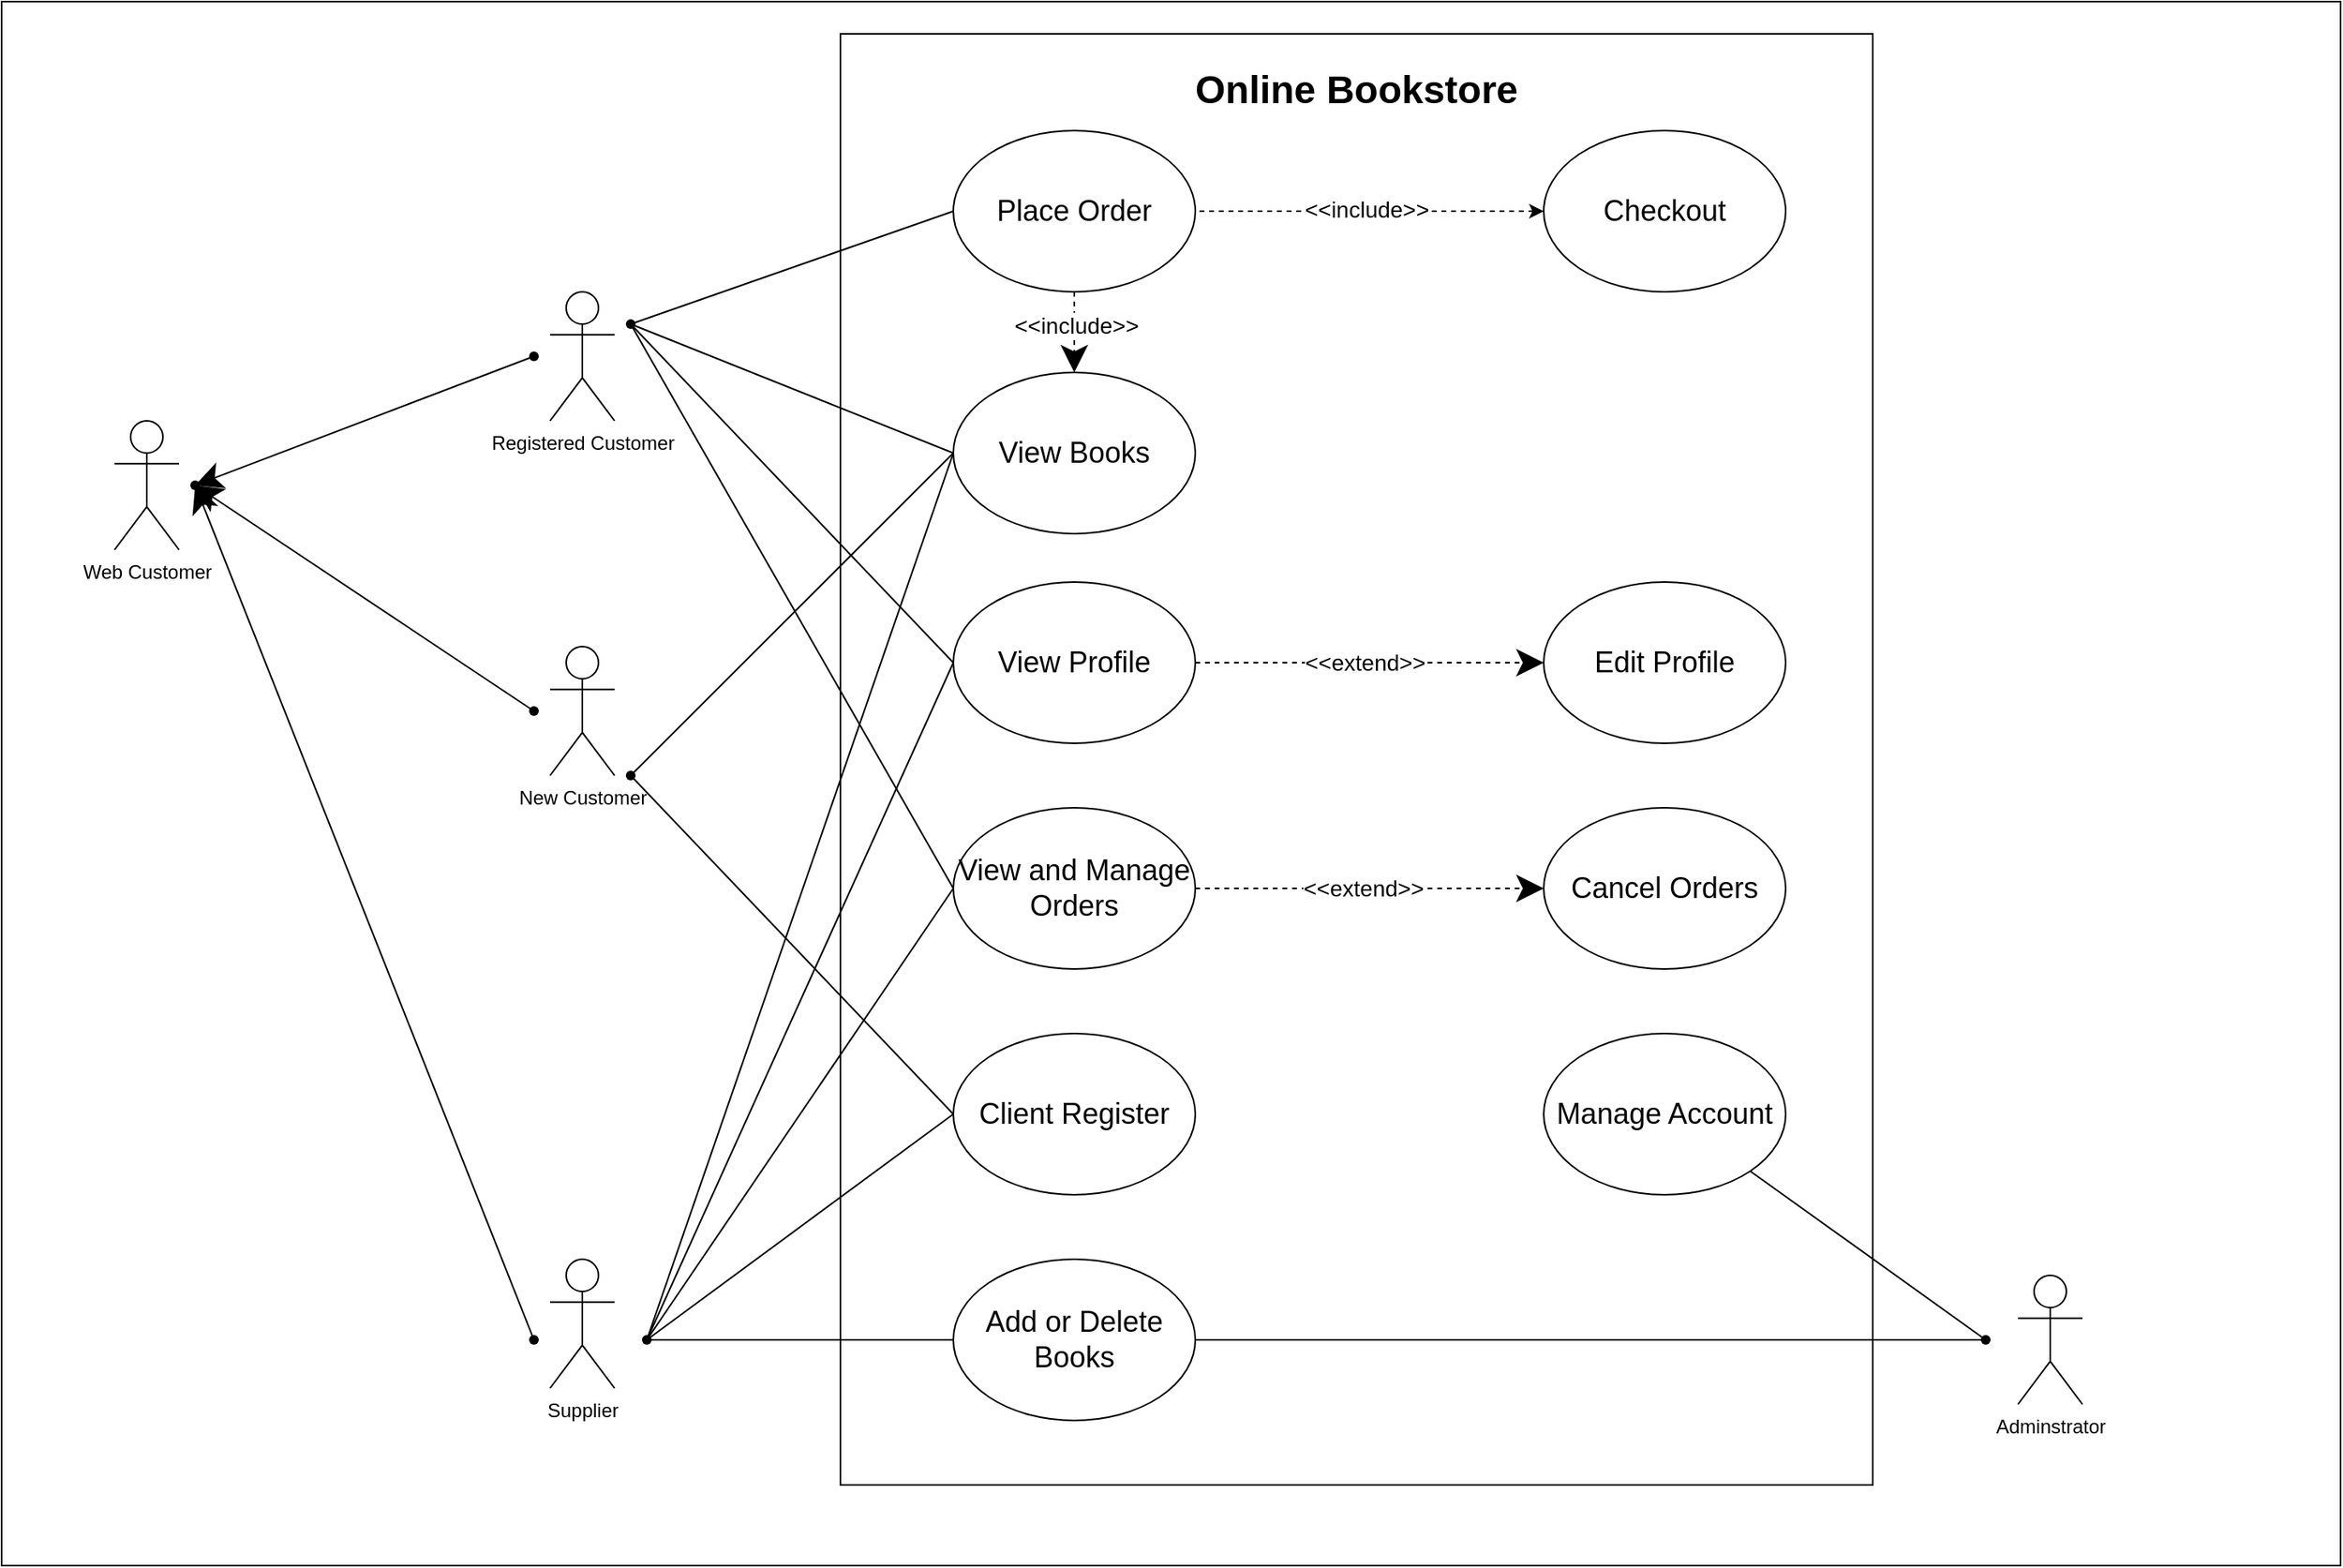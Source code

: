 <mxfile version="21.1.2" type="device">
  <diagram name="Page-1" id="-LCvfUL4MVXx_dLp6-Yo">
    <mxGraphModel dx="2675" dy="971" grid="1" gridSize="10" guides="1" tooltips="1" connect="1" arrows="1" fold="1" page="1" pageScale="1" pageWidth="827" pageHeight="1169" math="0" shadow="0">
      <root>
        <mxCell id="0" />
        <mxCell id="1" parent="0" />
        <mxCell id="VcZvNh-jzZltf9tNPNXj-74" value="" style="rounded=0;whiteSpace=wrap;html=1;movable=0;resizable=0;rotatable=0;deletable=0;editable=0;locked=1;connectable=0;" parent="1" vertex="1">
          <mxGeometry x="-220" y="20" width="1450" height="970" as="geometry" />
        </mxCell>
        <mxCell id="VcZvNh-jzZltf9tNPNXj-75" value="" style="rounded=0;whiteSpace=wrap;html=1;movable=0;resizable=0;rotatable=0;deletable=0;editable=0;locked=1;connectable=0;" parent="1" vertex="1">
          <mxGeometry x="300" y="40" width="640" height="900" as="geometry" />
        </mxCell>
        <mxCell id="VcZvNh-jzZltf9tNPNXj-1" value="Registered Customer" style="shape=umlActor;verticalLabelPosition=bottom;verticalAlign=top;html=1;outlineConnect=0;aspect=fixed;" parent="1" vertex="1">
          <mxGeometry x="120" y="200.0" width="40" height="80" as="geometry" />
        </mxCell>
        <mxCell id="VcZvNh-jzZltf9tNPNXj-2" value="Adminstrator" style="shape=umlActor;verticalLabelPosition=bottom;verticalAlign=top;html=1;outlineConnect=0;aspect=fixed;" parent="1" vertex="1">
          <mxGeometry x="1030" y="810" width="40" height="80" as="geometry" />
        </mxCell>
        <mxCell id="VcZvNh-jzZltf9tNPNXj-3" value="View Profile" style="ellipse;whiteSpace=wrap;html=1;aspect=fixed;fontSize=18;" parent="1" vertex="1">
          <mxGeometry x="370" y="380" width="150" height="100.01" as="geometry" />
        </mxCell>
        <mxCell id="VcZvNh-jzZltf9tNPNXj-43" value="" style="edgeStyle=orthogonalEdgeStyle;rounded=0;orthogonalLoop=1;jettySize=auto;html=1;dashed=1;endArrow=classic;endFill=1;fontSize=20;exitX=1;exitY=0.5;exitDx=0;exitDy=0;endSize=14;" parent="1" source="VcZvNh-jzZltf9tNPNXj-4" target="VcZvNh-jzZltf9tNPNXj-28" edge="1">
          <mxGeometry relative="1" as="geometry">
            <mxPoint x="710.0" y="550" as="sourcePoint" />
          </mxGeometry>
        </mxCell>
        <mxCell id="VcZvNh-jzZltf9tNPNXj-73" value="&lt;font style=&quot;font-size: 14px;&quot;&gt;&amp;lt;&amp;lt;extend&amp;gt;&amp;gt;&lt;/font&gt;" style="edgeLabel;html=1;align=center;verticalAlign=middle;resizable=0;points=[];" parent="VcZvNh-jzZltf9tNPNXj-43" vertex="1" connectable="0">
          <mxGeometry x="-0.036" relative="1" as="geometry">
            <mxPoint as="offset" />
          </mxGeometry>
        </mxCell>
        <mxCell id="VcZvNh-jzZltf9tNPNXj-4" value="View and Manage Orders" style="ellipse;whiteSpace=wrap;html=1;aspect=fixed;fontSize=18;" parent="1" vertex="1">
          <mxGeometry x="370" y="520" width="150" height="100.01" as="geometry" />
        </mxCell>
        <mxCell id="VcZvNh-jzZltf9tNPNXj-5" value="View Books" style="ellipse;whiteSpace=wrap;html=1;aspect=fixed;fontSize=18;" parent="1" vertex="1">
          <mxGeometry x="370" y="250.0" width="150" height="100.01" as="geometry" />
        </mxCell>
        <mxCell id="VcZvNh-jzZltf9tNPNXj-8" value="Place Order" style="ellipse;whiteSpace=wrap;html=1;aspect=fixed;fontSize=18;" parent="1" vertex="1">
          <mxGeometry x="370" y="100" width="150" height="100.01" as="geometry" />
        </mxCell>
        <mxCell id="VcZvNh-jzZltf9tNPNXj-11" value="Client Register" style="ellipse;whiteSpace=wrap;html=1;aspect=fixed;fontSize=18;" parent="1" vertex="1">
          <mxGeometry x="370" y="660" width="150" height="100.01" as="geometry" />
        </mxCell>
        <mxCell id="VcZvNh-jzZltf9tNPNXj-12" value="Edit Profile" style="ellipse;whiteSpace=wrap;html=1;aspect=fixed;fontSize=18;" parent="1" vertex="1">
          <mxGeometry x="736" y="380" width="150" height="100.01" as="geometry" />
        </mxCell>
        <mxCell id="VcZvNh-jzZltf9tNPNXj-28" value="Cancel Orders" style="ellipse;whiteSpace=wrap;html=1;aspect=fixed;fontSize=18;" parent="1" vertex="1">
          <mxGeometry x="736" y="520" width="150" height="100.01" as="geometry" />
        </mxCell>
        <mxCell id="VcZvNh-jzZltf9tNPNXj-30" value="New Customer&lt;br&gt;" style="shape=umlActor;verticalLabelPosition=bottom;verticalAlign=top;html=1;outlineConnect=0;aspect=fixed;" parent="1" vertex="1">
          <mxGeometry x="120" y="420.0" width="40" height="80" as="geometry" />
        </mxCell>
        <mxCell id="VcZvNh-jzZltf9tNPNXj-31" value="Web Customer&lt;br&gt;" style="shape=umlActor;verticalLabelPosition=bottom;verticalAlign=top;html=1;outlineConnect=0;aspect=fixed;" parent="1" vertex="1">
          <mxGeometry x="-150" y="280" width="40" height="80" as="geometry" />
        </mxCell>
        <mxCell id="VcZvNh-jzZltf9tNPNXj-32" value="" style="endArrow=classic;html=1;rounded=0;exitX=0.431;exitY=0.594;exitDx=0;exitDy=0;exitPerimeter=0;entryX=0.588;entryY=0.638;entryDx=0;entryDy=0;entryPerimeter=0;endSize=14;" parent="1" source="VcZvNh-jzZltf9tNPNXj-68" target="VcZvNh-jzZltf9tNPNXj-69" edge="1">
          <mxGeometry width="50" height="50" relative="1" as="geometry">
            <mxPoint x="240" y="343.35" as="sourcePoint" />
            <mxPoint x="290" y="293.35" as="targetPoint" />
          </mxGeometry>
        </mxCell>
        <mxCell id="VcZvNh-jzZltf9tNPNXj-33" value="" style="endArrow=classic;html=1;rounded=0;endSize=14;" parent="1" source="VcZvNh-jzZltf9tNPNXj-67" target="VcZvNh-jzZltf9tNPNXj-69" edge="1">
          <mxGeometry width="50" height="50" relative="1" as="geometry">
            <mxPoint x="240" y="343.35" as="sourcePoint" />
            <mxPoint x="290" y="293.35" as="targetPoint" />
          </mxGeometry>
        </mxCell>
        <mxCell id="VcZvNh-jzZltf9tNPNXj-35" value="Checkout" style="ellipse;whiteSpace=wrap;html=1;aspect=fixed;fontSize=18;" parent="1" vertex="1">
          <mxGeometry x="736" y="100" width="150" height="100.01" as="geometry" />
        </mxCell>
        <mxCell id="VcZvNh-jzZltf9tNPNXj-36" value="" style="endArrow=none;html=1;rounded=0;entryX=0;entryY=0.5;entryDx=0;entryDy=0;" parent="1" source="VcZvNh-jzZltf9tNPNXj-66" target="VcZvNh-jzZltf9tNPNXj-5" edge="1">
          <mxGeometry width="50" height="50" relative="1" as="geometry">
            <mxPoint x="-60" y="510" as="sourcePoint" />
            <mxPoint x="-10" y="460" as="targetPoint" />
          </mxGeometry>
        </mxCell>
        <mxCell id="VcZvNh-jzZltf9tNPNXj-37" value="" style="endArrow=none;html=1;rounded=0;entryX=0;entryY=0.5;entryDx=0;entryDy=0;" parent="1" source="VcZvNh-jzZltf9tNPNXj-66" target="VcZvNh-jzZltf9tNPNXj-8" edge="1">
          <mxGeometry width="50" height="50" relative="1" as="geometry">
            <mxPoint x="30" y="500" as="sourcePoint" />
            <mxPoint x="80" y="450" as="targetPoint" />
          </mxGeometry>
        </mxCell>
        <mxCell id="VcZvNh-jzZltf9tNPNXj-38" value="" style="endArrow=none;dashed=1;html=1;rounded=0;entryX=1;entryY=0.5;entryDx=0;entryDy=0;exitX=0;exitY=0.5;exitDx=0;exitDy=0;startArrow=classic;startFill=1;fontSize=20;strokeWidth=1;endSize=14;" parent="1" source="VcZvNh-jzZltf9tNPNXj-35" target="VcZvNh-jzZltf9tNPNXj-8" edge="1">
          <mxGeometry width="50" height="50" relative="1" as="geometry">
            <mxPoint x="390" y="460" as="sourcePoint" />
            <mxPoint x="710.0" y="210.005" as="targetPoint" />
          </mxGeometry>
        </mxCell>
        <mxCell id="VcZvNh-jzZltf9tNPNXj-70" value="&lt;font style=&quot;font-size: 14px;&quot;&gt;&amp;lt;&amp;lt;include&amp;gt;&amp;gt;&lt;/font&gt;" style="edgeLabel;html=1;align=center;verticalAlign=middle;resizable=0;points=[];" parent="VcZvNh-jzZltf9tNPNXj-38" vertex="1" connectable="0">
          <mxGeometry x="0.019" y="-1" relative="1" as="geometry">
            <mxPoint as="offset" />
          </mxGeometry>
        </mxCell>
        <mxCell id="VcZvNh-jzZltf9tNPNXj-39" value="" style="endArrow=classic;dashed=1;html=1;rounded=0;entryX=0.5;entryY=0;entryDx=0;entryDy=0;endFill=1;exitX=0.5;exitY=1;exitDx=0;exitDy=0;fontSize=20;startSize=6;endSize=14;" parent="1" source="VcZvNh-jzZltf9tNPNXj-8" target="VcZvNh-jzZltf9tNPNXj-5" edge="1">
          <mxGeometry width="50" height="50" relative="1" as="geometry">
            <mxPoint x="420" y="230" as="sourcePoint" />
            <mxPoint x="250" y="410" as="targetPoint" />
          </mxGeometry>
        </mxCell>
        <mxCell id="VcZvNh-jzZltf9tNPNXj-71" value="&lt;font style=&quot;font-size: 14px;&quot;&gt;&amp;lt;&amp;lt;include&amp;gt;&amp;gt;&lt;/font&gt;" style="edgeLabel;html=1;align=center;verticalAlign=middle;resizable=0;points=[];" parent="VcZvNh-jzZltf9tNPNXj-39" vertex="1" connectable="0">
          <mxGeometry x="-0.159" y="1" relative="1" as="geometry">
            <mxPoint as="offset" />
          </mxGeometry>
        </mxCell>
        <mxCell id="VcZvNh-jzZltf9tNPNXj-40" value="" style="endArrow=none;html=1;rounded=0;entryX=0;entryY=0.5;entryDx=0;entryDy=0;" parent="1" source="VcZvNh-jzZltf9tNPNXj-65" target="VcZvNh-jzZltf9tNPNXj-11" edge="1">
          <mxGeometry width="50" height="50" relative="1" as="geometry">
            <mxPoint x="200" y="500" as="sourcePoint" />
            <mxPoint x="250" y="450" as="targetPoint" />
          </mxGeometry>
        </mxCell>
        <mxCell id="VcZvNh-jzZltf9tNPNXj-41" value="" style="endArrow=classic;dashed=1;html=1;rounded=0;entryX=0;entryY=0.5;entryDx=0;entryDy=0;exitX=1;exitY=0.5;exitDx=0;exitDy=0;endFill=1;fontSize=20;endSize=14;" parent="1" source="VcZvNh-jzZltf9tNPNXj-3" target="VcZvNh-jzZltf9tNPNXj-12" edge="1">
          <mxGeometry width="50" height="50" relative="1" as="geometry">
            <mxPoint x="710.0" y="450.005" as="sourcePoint" />
            <mxPoint x="426" y="350" as="targetPoint" />
          </mxGeometry>
        </mxCell>
        <mxCell id="VcZvNh-jzZltf9tNPNXj-72" value="&lt;font style=&quot;font-size: 14px;&quot;&gt;&amp;lt;&amp;lt;extend&amp;gt;&amp;gt;&lt;/font&gt;" style="edgeLabel;html=1;align=center;verticalAlign=middle;resizable=0;points=[];" parent="VcZvNh-jzZltf9tNPNXj-41" vertex="1" connectable="0">
          <mxGeometry x="-0.028" relative="1" as="geometry">
            <mxPoint as="offset" />
          </mxGeometry>
        </mxCell>
        <mxCell id="VcZvNh-jzZltf9tNPNXj-42" value="" style="endArrow=none;html=1;rounded=0;entryX=0;entryY=0.5;entryDx=0;entryDy=0;" parent="1" source="VcZvNh-jzZltf9tNPNXj-66" target="VcZvNh-jzZltf9tNPNXj-3" edge="1">
          <mxGeometry width="50" height="50" relative="1" as="geometry">
            <mxPoint x="200" y="380" as="sourcePoint" />
            <mxPoint x="250" y="330" as="targetPoint" />
          </mxGeometry>
        </mxCell>
        <mxCell id="VcZvNh-jzZltf9tNPNXj-44" value="" style="endArrow=none;html=1;rounded=0;entryX=0;entryY=0.5;entryDx=0;entryDy=0;" parent="1" source="VcZvNh-jzZltf9tNPNXj-66" target="VcZvNh-jzZltf9tNPNXj-4" edge="1">
          <mxGeometry width="50" height="50" relative="1" as="geometry">
            <mxPoint x="370" y="600" as="sourcePoint" />
            <mxPoint x="420" y="550" as="targetPoint" />
          </mxGeometry>
        </mxCell>
        <mxCell id="VcZvNh-jzZltf9tNPNXj-45" value="" style="endArrow=none;html=1;rounded=0;entryX=0;entryY=0.5;entryDx=0;entryDy=0;" parent="1" source="VcZvNh-jzZltf9tNPNXj-65" target="VcZvNh-jzZltf9tNPNXj-5" edge="1">
          <mxGeometry width="50" height="50" relative="1" as="geometry">
            <mxPoint x="230" y="520" as="sourcePoint" />
            <mxPoint x="420" y="510" as="targetPoint" />
          </mxGeometry>
        </mxCell>
        <mxCell id="VcZvNh-jzZltf9tNPNXj-46" value="Supplier" style="shape=umlActor;verticalLabelPosition=bottom;verticalAlign=top;html=1;outlineConnect=0;aspect=fixed;" parent="1" vertex="1">
          <mxGeometry x="120" y="800" width="40" height="80" as="geometry" />
        </mxCell>
        <mxCell id="VcZvNh-jzZltf9tNPNXj-50" value="Manage Account" style="ellipse;whiteSpace=wrap;html=1;aspect=fixed;fontSize=18;" parent="1" vertex="1">
          <mxGeometry x="736" y="660" width="150" height="100.01" as="geometry" />
        </mxCell>
        <mxCell id="VcZvNh-jzZltf9tNPNXj-51" value="" style="endArrow=none;html=1;rounded=0;exitX=0.679;exitY=0.487;exitDx=0;exitDy=0;exitPerimeter=0;entryX=0;entryY=0.5;entryDx=0;entryDy=0;" parent="1" source="VcZvNh-jzZltf9tNPNXj-60" target="VcZvNh-jzZltf9tNPNXj-11" edge="1">
          <mxGeometry width="50" height="50" relative="1" as="geometry">
            <mxPoint x="300" y="440" as="sourcePoint" />
            <mxPoint x="350" y="390" as="targetPoint" />
          </mxGeometry>
        </mxCell>
        <mxCell id="VcZvNh-jzZltf9tNPNXj-52" value="" style="endArrow=none;html=1;rounded=0;exitX=0.594;exitY=0.557;exitDx=0;exitDy=0;exitPerimeter=0;entryX=0;entryY=0.5;entryDx=0;entryDy=0;" parent="1" source="VcZvNh-jzZltf9tNPNXj-60" target="VcZvNh-jzZltf9tNPNXj-4" edge="1">
          <mxGeometry width="50" height="50" relative="1" as="geometry">
            <mxPoint x="300" y="440" as="sourcePoint" />
            <mxPoint x="350" y="390" as="targetPoint" />
          </mxGeometry>
        </mxCell>
        <mxCell id="VcZvNh-jzZltf9tNPNXj-53" value="" style="endArrow=none;html=1;rounded=0;entryX=0;entryY=0.5;entryDx=0;entryDy=0;" parent="1" source="VcZvNh-jzZltf9tNPNXj-60" target="VcZvNh-jzZltf9tNPNXj-3" edge="1">
          <mxGeometry width="50" height="50" relative="1" as="geometry">
            <mxPoint x="300" y="440" as="sourcePoint" />
            <mxPoint x="350" y="390" as="targetPoint" />
          </mxGeometry>
        </mxCell>
        <mxCell id="VcZvNh-jzZltf9tNPNXj-54" value="" style="endArrow=none;html=1;rounded=0;entryX=0;entryY=0.5;entryDx=0;entryDy=0;" parent="1" source="VcZvNh-jzZltf9tNPNXj-60" target="VcZvNh-jzZltf9tNPNXj-5" edge="1">
          <mxGeometry width="50" height="50" relative="1" as="geometry">
            <mxPoint x="300" y="440" as="sourcePoint" />
            <mxPoint x="350" y="390" as="targetPoint" />
          </mxGeometry>
        </mxCell>
        <mxCell id="VcZvNh-jzZltf9tNPNXj-55" value="" style="endArrow=none;html=1;rounded=0;exitX=1;exitY=1;exitDx=0;exitDy=0;" parent="1" source="VcZvNh-jzZltf9tNPNXj-50" target="VcZvNh-jzZltf9tNPNXj-59" edge="1">
          <mxGeometry width="50" height="50" relative="1" as="geometry">
            <mxPoint x="460" y="440" as="sourcePoint" />
            <mxPoint x="510" y="390" as="targetPoint" />
          </mxGeometry>
        </mxCell>
        <mxCell id="VcZvNh-jzZltf9tNPNXj-56" value="Add or Delete Books" style="ellipse;whiteSpace=wrap;html=1;aspect=fixed;fontSize=18;" parent="1" vertex="1">
          <mxGeometry x="370" y="800" width="150" height="100.01" as="geometry" />
        </mxCell>
        <mxCell id="VcZvNh-jzZltf9tNPNXj-58" value="" style="endArrow=none;html=1;rounded=0;exitX=1;exitY=0.5;exitDx=0;exitDy=0;" parent="1" source="VcZvNh-jzZltf9tNPNXj-56" target="VcZvNh-jzZltf9tNPNXj-59" edge="1">
          <mxGeometry width="50" height="50" relative="1" as="geometry">
            <mxPoint x="590" y="780" as="sourcePoint" />
            <mxPoint x="640" y="730" as="targetPoint" />
          </mxGeometry>
        </mxCell>
        <mxCell id="VcZvNh-jzZltf9tNPNXj-59" value="" style="shape=waypoint;sketch=0;size=6;pointerEvents=1;points=[];fillColor=none;resizable=0;rotatable=0;perimeter=centerPerimeter;snapToPoint=1;" parent="1" vertex="1">
          <mxGeometry x="1000" y="840.01" width="20" height="20" as="geometry" />
        </mxCell>
        <mxCell id="VcZvNh-jzZltf9tNPNXj-60" value="" style="shape=waypoint;sketch=0;size=6;pointerEvents=1;points=[];fillColor=none;resizable=0;rotatable=0;perimeter=centerPerimeter;snapToPoint=1;" parent="1" vertex="1">
          <mxGeometry x="170" y="840.01" width="20" height="20" as="geometry" />
        </mxCell>
        <mxCell id="VcZvNh-jzZltf9tNPNXj-64" value="" style="endArrow=none;html=1;rounded=0;exitX=0.567;exitY=0.228;exitDx=0;exitDy=0;exitPerimeter=0;entryX=0;entryY=0.5;entryDx=0;entryDy=0;" parent="1" source="VcZvNh-jzZltf9tNPNXj-60" target="VcZvNh-jzZltf9tNPNXj-56" edge="1">
          <mxGeometry width="50" height="50" relative="1" as="geometry">
            <mxPoint x="290" y="550" as="sourcePoint" />
            <mxPoint x="340" y="500" as="targetPoint" />
          </mxGeometry>
        </mxCell>
        <mxCell id="VcZvNh-jzZltf9tNPNXj-65" value="" style="shape=waypoint;sketch=0;size=6;pointerEvents=1;points=[];fillColor=none;resizable=0;rotatable=0;perimeter=centerPerimeter;snapToPoint=1;" parent="1" vertex="1">
          <mxGeometry x="160" y="490" width="20" height="20" as="geometry" />
        </mxCell>
        <mxCell id="VcZvNh-jzZltf9tNPNXj-66" value="" style="shape=waypoint;sketch=0;size=6;pointerEvents=1;points=[];fillColor=none;resizable=0;rotatable=0;perimeter=centerPerimeter;snapToPoint=1;" parent="1" vertex="1">
          <mxGeometry x="160" y="210" width="20" height="20" as="geometry" />
        </mxCell>
        <mxCell id="VcZvNh-jzZltf9tNPNXj-67" value="" style="shape=waypoint;sketch=0;size=6;pointerEvents=1;points=[];fillColor=none;resizable=0;rotatable=0;perimeter=centerPerimeter;snapToPoint=1;" parent="1" vertex="1">
          <mxGeometry x="100" y="230" width="20" height="20" as="geometry" />
        </mxCell>
        <mxCell id="VcZvNh-jzZltf9tNPNXj-68" value="" style="shape=waypoint;sketch=0;size=6;pointerEvents=1;points=[];fillColor=none;resizable=0;rotatable=0;perimeter=centerPerimeter;snapToPoint=1;" parent="1" vertex="1">
          <mxGeometry x="100" y="450" width="20" height="20" as="geometry" />
        </mxCell>
        <mxCell id="VcZvNh-jzZltf9tNPNXj-69" value="" style="shape=waypoint;sketch=0;size=6;pointerEvents=1;points=[];fillColor=none;resizable=0;rotatable=0;perimeter=centerPerimeter;snapToPoint=1;" parent="1" vertex="1">
          <mxGeometry x="-110" y="310" width="20" height="20" as="geometry" />
        </mxCell>
        <mxCell id="VcZvNh-jzZltf9tNPNXj-76" value="&lt;b&gt;&lt;font style=&quot;font-size: 24px;&quot;&gt;Online Bookstore&lt;/font&gt;&lt;/b&gt;" style="text;html=1;strokeColor=none;fillColor=none;align=center;verticalAlign=middle;whiteSpace=wrap;rounded=0;" parent="1" vertex="1">
          <mxGeometry x="490" y="60" width="260" height="30" as="geometry" />
        </mxCell>
        <mxCell id="DgzYcg0s4cEokXjDaT7o-1" value="" style="shape=waypoint;sketch=0;size=6;pointerEvents=1;points=[];fillColor=none;resizable=0;rotatable=0;perimeter=centerPerimeter;snapToPoint=1;" vertex="1" parent="1">
          <mxGeometry x="100" y="840" width="20" height="20" as="geometry" />
        </mxCell>
        <mxCell id="DgzYcg0s4cEokXjDaT7o-2" value="" style="endArrow=classic;html=1;rounded=0;exitX=0.55;exitY=0.8;exitDx=0;exitDy=0;exitPerimeter=0;entryX=0.4;entryY=0.95;entryDx=0;entryDy=0;entryPerimeter=0;endSize=14;" edge="1" parent="1" source="DgzYcg0s4cEokXjDaT7o-1" target="VcZvNh-jzZltf9tNPNXj-69">
          <mxGeometry width="50" height="50" relative="1" as="geometry">
            <mxPoint x="180" y="580" as="sourcePoint" />
            <mxPoint x="230" y="530" as="targetPoint" />
          </mxGeometry>
        </mxCell>
      </root>
    </mxGraphModel>
  </diagram>
</mxfile>
